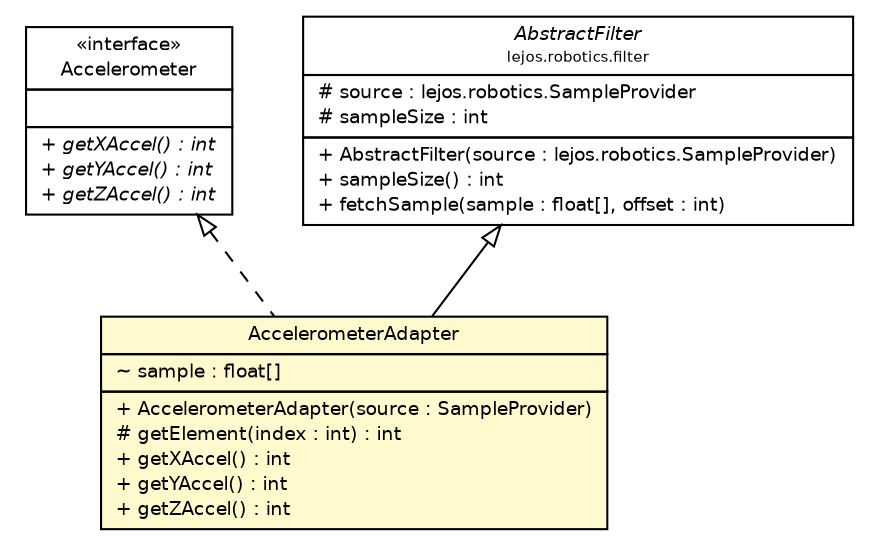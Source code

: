 #!/usr/local/bin/dot
#
# Class diagram 
# Generated by UMLGraph version R5_6-24-gf6e263 (http://www.umlgraph.org/)
#

digraph G {
	edge [fontname="Helvetica",fontsize=10,labelfontname="Helvetica",labelfontsize=10];
	node [fontname="Helvetica",fontsize=10,shape=plaintext];
	nodesep=0.25;
	ranksep=0.5;
	// lejos.robotics.Accelerometer
	c1760 [label=<<table title="lejos.robotics.Accelerometer" border="0" cellborder="1" cellspacing="0" cellpadding="2" port="p" href="./Accelerometer.html">
		<tr><td><table border="0" cellspacing="0" cellpadding="1">
<tr><td align="center" balign="center"> &#171;interface&#187; </td></tr>
<tr><td align="center" balign="center"> Accelerometer </td></tr>
		</table></td></tr>
		<tr><td><table border="0" cellspacing="0" cellpadding="1">
<tr><td align="left" balign="left">  </td></tr>
		</table></td></tr>
		<tr><td><table border="0" cellspacing="0" cellpadding="1">
<tr><td align="left" balign="left"><font face="Helvetica-Oblique" point-size="9.0"> + getXAccel() : int </font></td></tr>
<tr><td align="left" balign="left"><font face="Helvetica-Oblique" point-size="9.0"> + getYAccel() : int </font></td></tr>
<tr><td align="left" balign="left"><font face="Helvetica-Oblique" point-size="9.0"> + getZAccel() : int </font></td></tr>
		</table></td></tr>
		</table>>, URL="./Accelerometer.html", fontname="Helvetica", fontcolor="black", fontsize=9.0];
	// lejos.robotics.AccelerometerAdapter
	c1761 [label=<<table title="lejos.robotics.AccelerometerAdapter" border="0" cellborder="1" cellspacing="0" cellpadding="2" port="p" bgcolor="lemonChiffon" href="./AccelerometerAdapter.html">
		<tr><td><table border="0" cellspacing="0" cellpadding="1">
<tr><td align="center" balign="center"> AccelerometerAdapter </td></tr>
		</table></td></tr>
		<tr><td><table border="0" cellspacing="0" cellpadding="1">
<tr><td align="left" balign="left"> ~ sample : float[] </td></tr>
		</table></td></tr>
		<tr><td><table border="0" cellspacing="0" cellpadding="1">
<tr><td align="left" balign="left"> + AccelerometerAdapter(source : SampleProvider) </td></tr>
<tr><td align="left" balign="left"> # getElement(index : int) : int </td></tr>
<tr><td align="left" balign="left"> + getXAccel() : int </td></tr>
<tr><td align="left" balign="left"> + getYAccel() : int </td></tr>
<tr><td align="left" balign="left"> + getZAccel() : int </td></tr>
		</table></td></tr>
		</table>>, URL="./AccelerometerAdapter.html", fontname="Helvetica", fontcolor="black", fontsize=9.0];
	// lejos.robotics.filter.AbstractFilter
	c1787 [label=<<table title="lejos.robotics.filter.AbstractFilter" border="0" cellborder="1" cellspacing="0" cellpadding="2" port="p" href="./filter/AbstractFilter.html">
		<tr><td><table border="0" cellspacing="0" cellpadding="1">
<tr><td align="center" balign="center"><font face="Helvetica-Oblique"> AbstractFilter </font></td></tr>
<tr><td align="center" balign="center"><font point-size="7.0"> lejos.robotics.filter </font></td></tr>
		</table></td></tr>
		<tr><td><table border="0" cellspacing="0" cellpadding="1">
<tr><td align="left" balign="left"> # source : lejos.robotics.SampleProvider </td></tr>
<tr><td align="left" balign="left"> # sampleSize : int </td></tr>
		</table></td></tr>
		<tr><td><table border="0" cellspacing="0" cellpadding="1">
<tr><td align="left" balign="left"> + AbstractFilter(source : lejos.robotics.SampleProvider) </td></tr>
<tr><td align="left" balign="left"> + sampleSize() : int </td></tr>
<tr><td align="left" balign="left"> + fetchSample(sample : float[], offset : int) </td></tr>
		</table></td></tr>
		</table>>, URL="./filter/AbstractFilter.html", fontname="Helvetica", fontcolor="black", fontsize=9.0];
	//lejos.robotics.AccelerometerAdapter extends lejos.robotics.filter.AbstractFilter
	c1787:p -> c1761:p [dir=back,arrowtail=empty];
	//lejos.robotics.AccelerometerAdapter implements lejos.robotics.Accelerometer
	c1760:p -> c1761:p [dir=back,arrowtail=empty,style=dashed];
}

